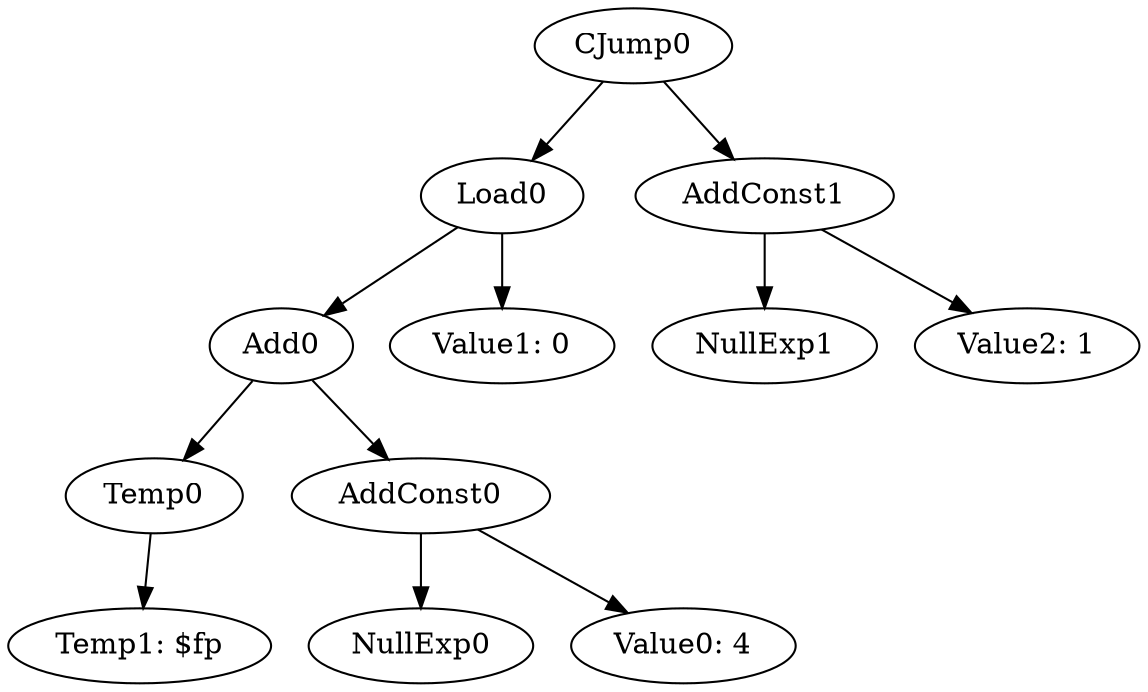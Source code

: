digraph {
	ordering = out;
	AddConst1 -> NullExp1;
	AddConst1 -> "Value2: 1";
	CJump0 -> Load0;
	CJump0 -> AddConst1;
	Temp0 -> "Temp1: $fp";
	Add0 -> Temp0;
	Add0 -> AddConst0;
	AddConst0 -> NullExp0;
	AddConst0 -> "Value0: 4";
	Load0 -> Add0;
	Load0 -> "Value1: 0";
}

